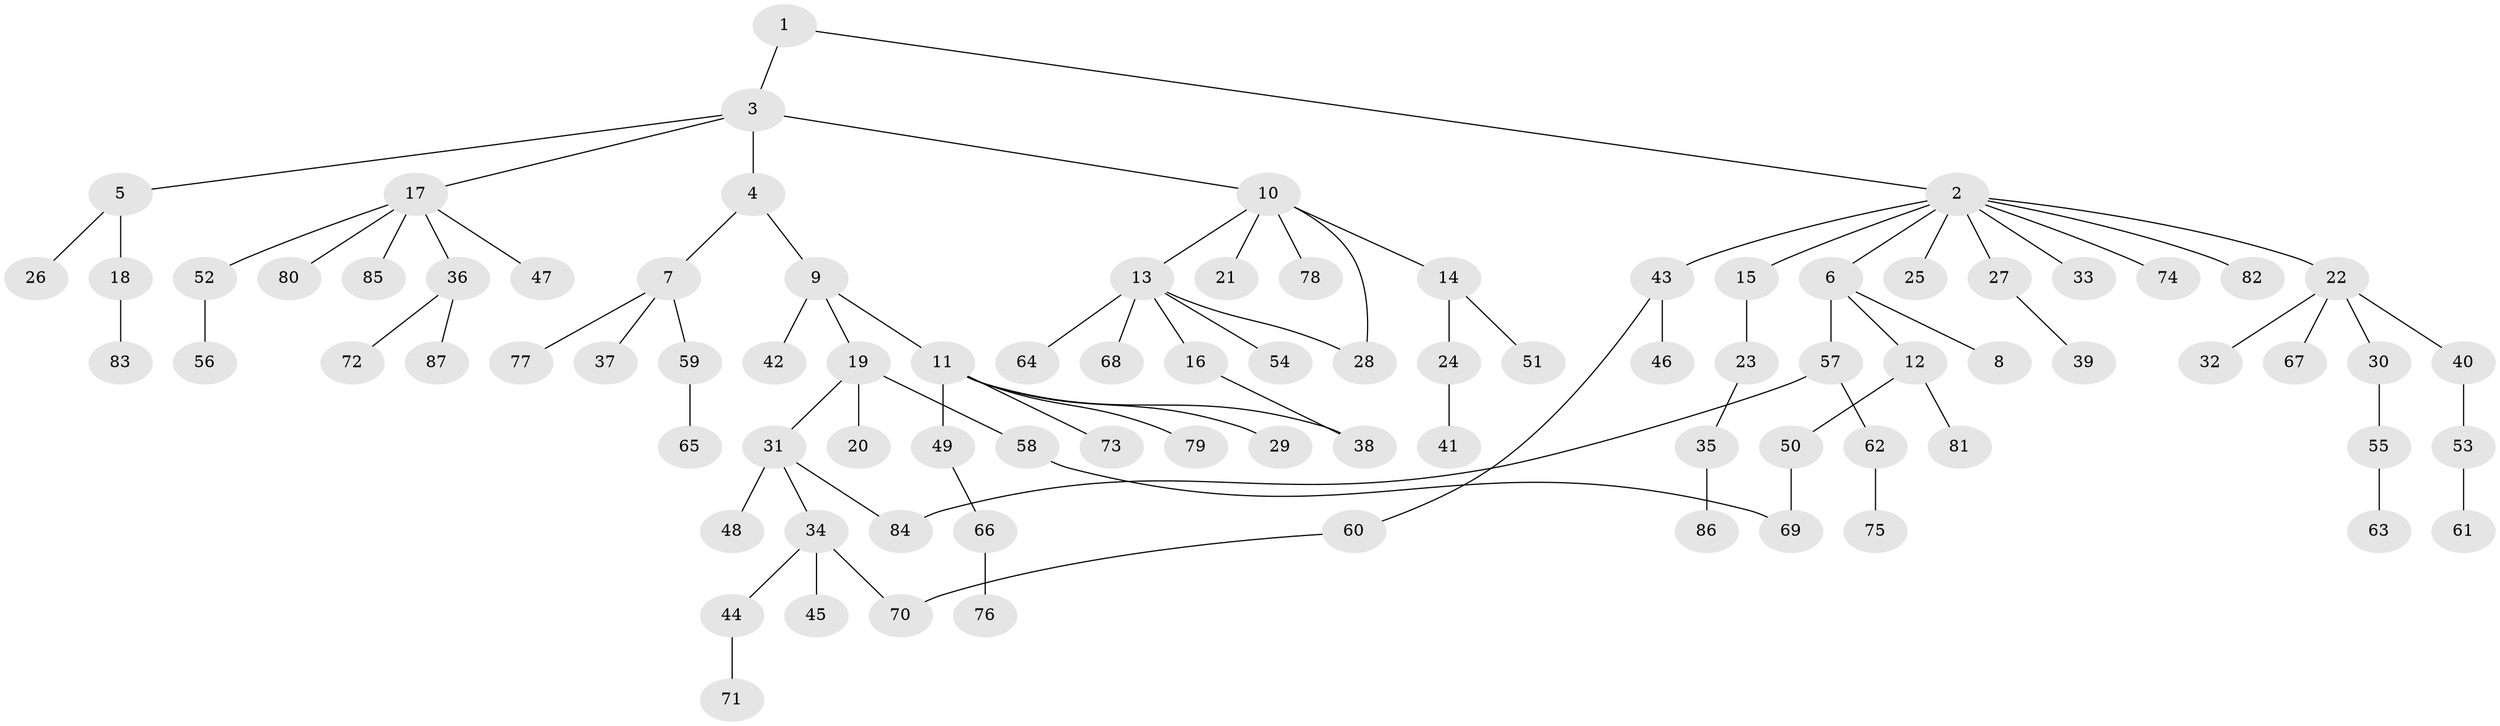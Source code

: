 // Generated by graph-tools (version 1.1) at 2025/49/03/09/25 03:49:23]
// undirected, 87 vertices, 91 edges
graph export_dot {
graph [start="1"]
  node [color=gray90,style=filled];
  1;
  2;
  3;
  4;
  5;
  6;
  7;
  8;
  9;
  10;
  11;
  12;
  13;
  14;
  15;
  16;
  17;
  18;
  19;
  20;
  21;
  22;
  23;
  24;
  25;
  26;
  27;
  28;
  29;
  30;
  31;
  32;
  33;
  34;
  35;
  36;
  37;
  38;
  39;
  40;
  41;
  42;
  43;
  44;
  45;
  46;
  47;
  48;
  49;
  50;
  51;
  52;
  53;
  54;
  55;
  56;
  57;
  58;
  59;
  60;
  61;
  62;
  63;
  64;
  65;
  66;
  67;
  68;
  69;
  70;
  71;
  72;
  73;
  74;
  75;
  76;
  77;
  78;
  79;
  80;
  81;
  82;
  83;
  84;
  85;
  86;
  87;
  1 -- 2;
  1 -- 3;
  2 -- 6;
  2 -- 15;
  2 -- 22;
  2 -- 25;
  2 -- 27;
  2 -- 33;
  2 -- 43;
  2 -- 74;
  2 -- 82;
  3 -- 4;
  3 -- 5;
  3 -- 10;
  3 -- 17;
  4 -- 7;
  4 -- 9;
  5 -- 18;
  5 -- 26;
  6 -- 8;
  6 -- 12;
  6 -- 57;
  7 -- 37;
  7 -- 59;
  7 -- 77;
  9 -- 11;
  9 -- 19;
  9 -- 42;
  10 -- 13;
  10 -- 14;
  10 -- 21;
  10 -- 28;
  10 -- 78;
  11 -- 29;
  11 -- 49;
  11 -- 73;
  11 -- 79;
  11 -- 38;
  12 -- 50;
  12 -- 81;
  13 -- 16;
  13 -- 54;
  13 -- 64;
  13 -- 68;
  13 -- 28;
  14 -- 24;
  14 -- 51;
  15 -- 23;
  16 -- 38;
  17 -- 36;
  17 -- 47;
  17 -- 52;
  17 -- 80;
  17 -- 85;
  18 -- 83;
  19 -- 20;
  19 -- 31;
  19 -- 58;
  22 -- 30;
  22 -- 32;
  22 -- 40;
  22 -- 67;
  23 -- 35;
  24 -- 41;
  27 -- 39;
  30 -- 55;
  31 -- 34;
  31 -- 48;
  31 -- 84;
  34 -- 44;
  34 -- 45;
  34 -- 70;
  35 -- 86;
  36 -- 72;
  36 -- 87;
  40 -- 53;
  43 -- 46;
  43 -- 60;
  44 -- 71;
  49 -- 66;
  50 -- 69;
  52 -- 56;
  53 -- 61;
  55 -- 63;
  57 -- 62;
  57 -- 84;
  58 -- 69;
  59 -- 65;
  60 -- 70;
  62 -- 75;
  66 -- 76;
}
